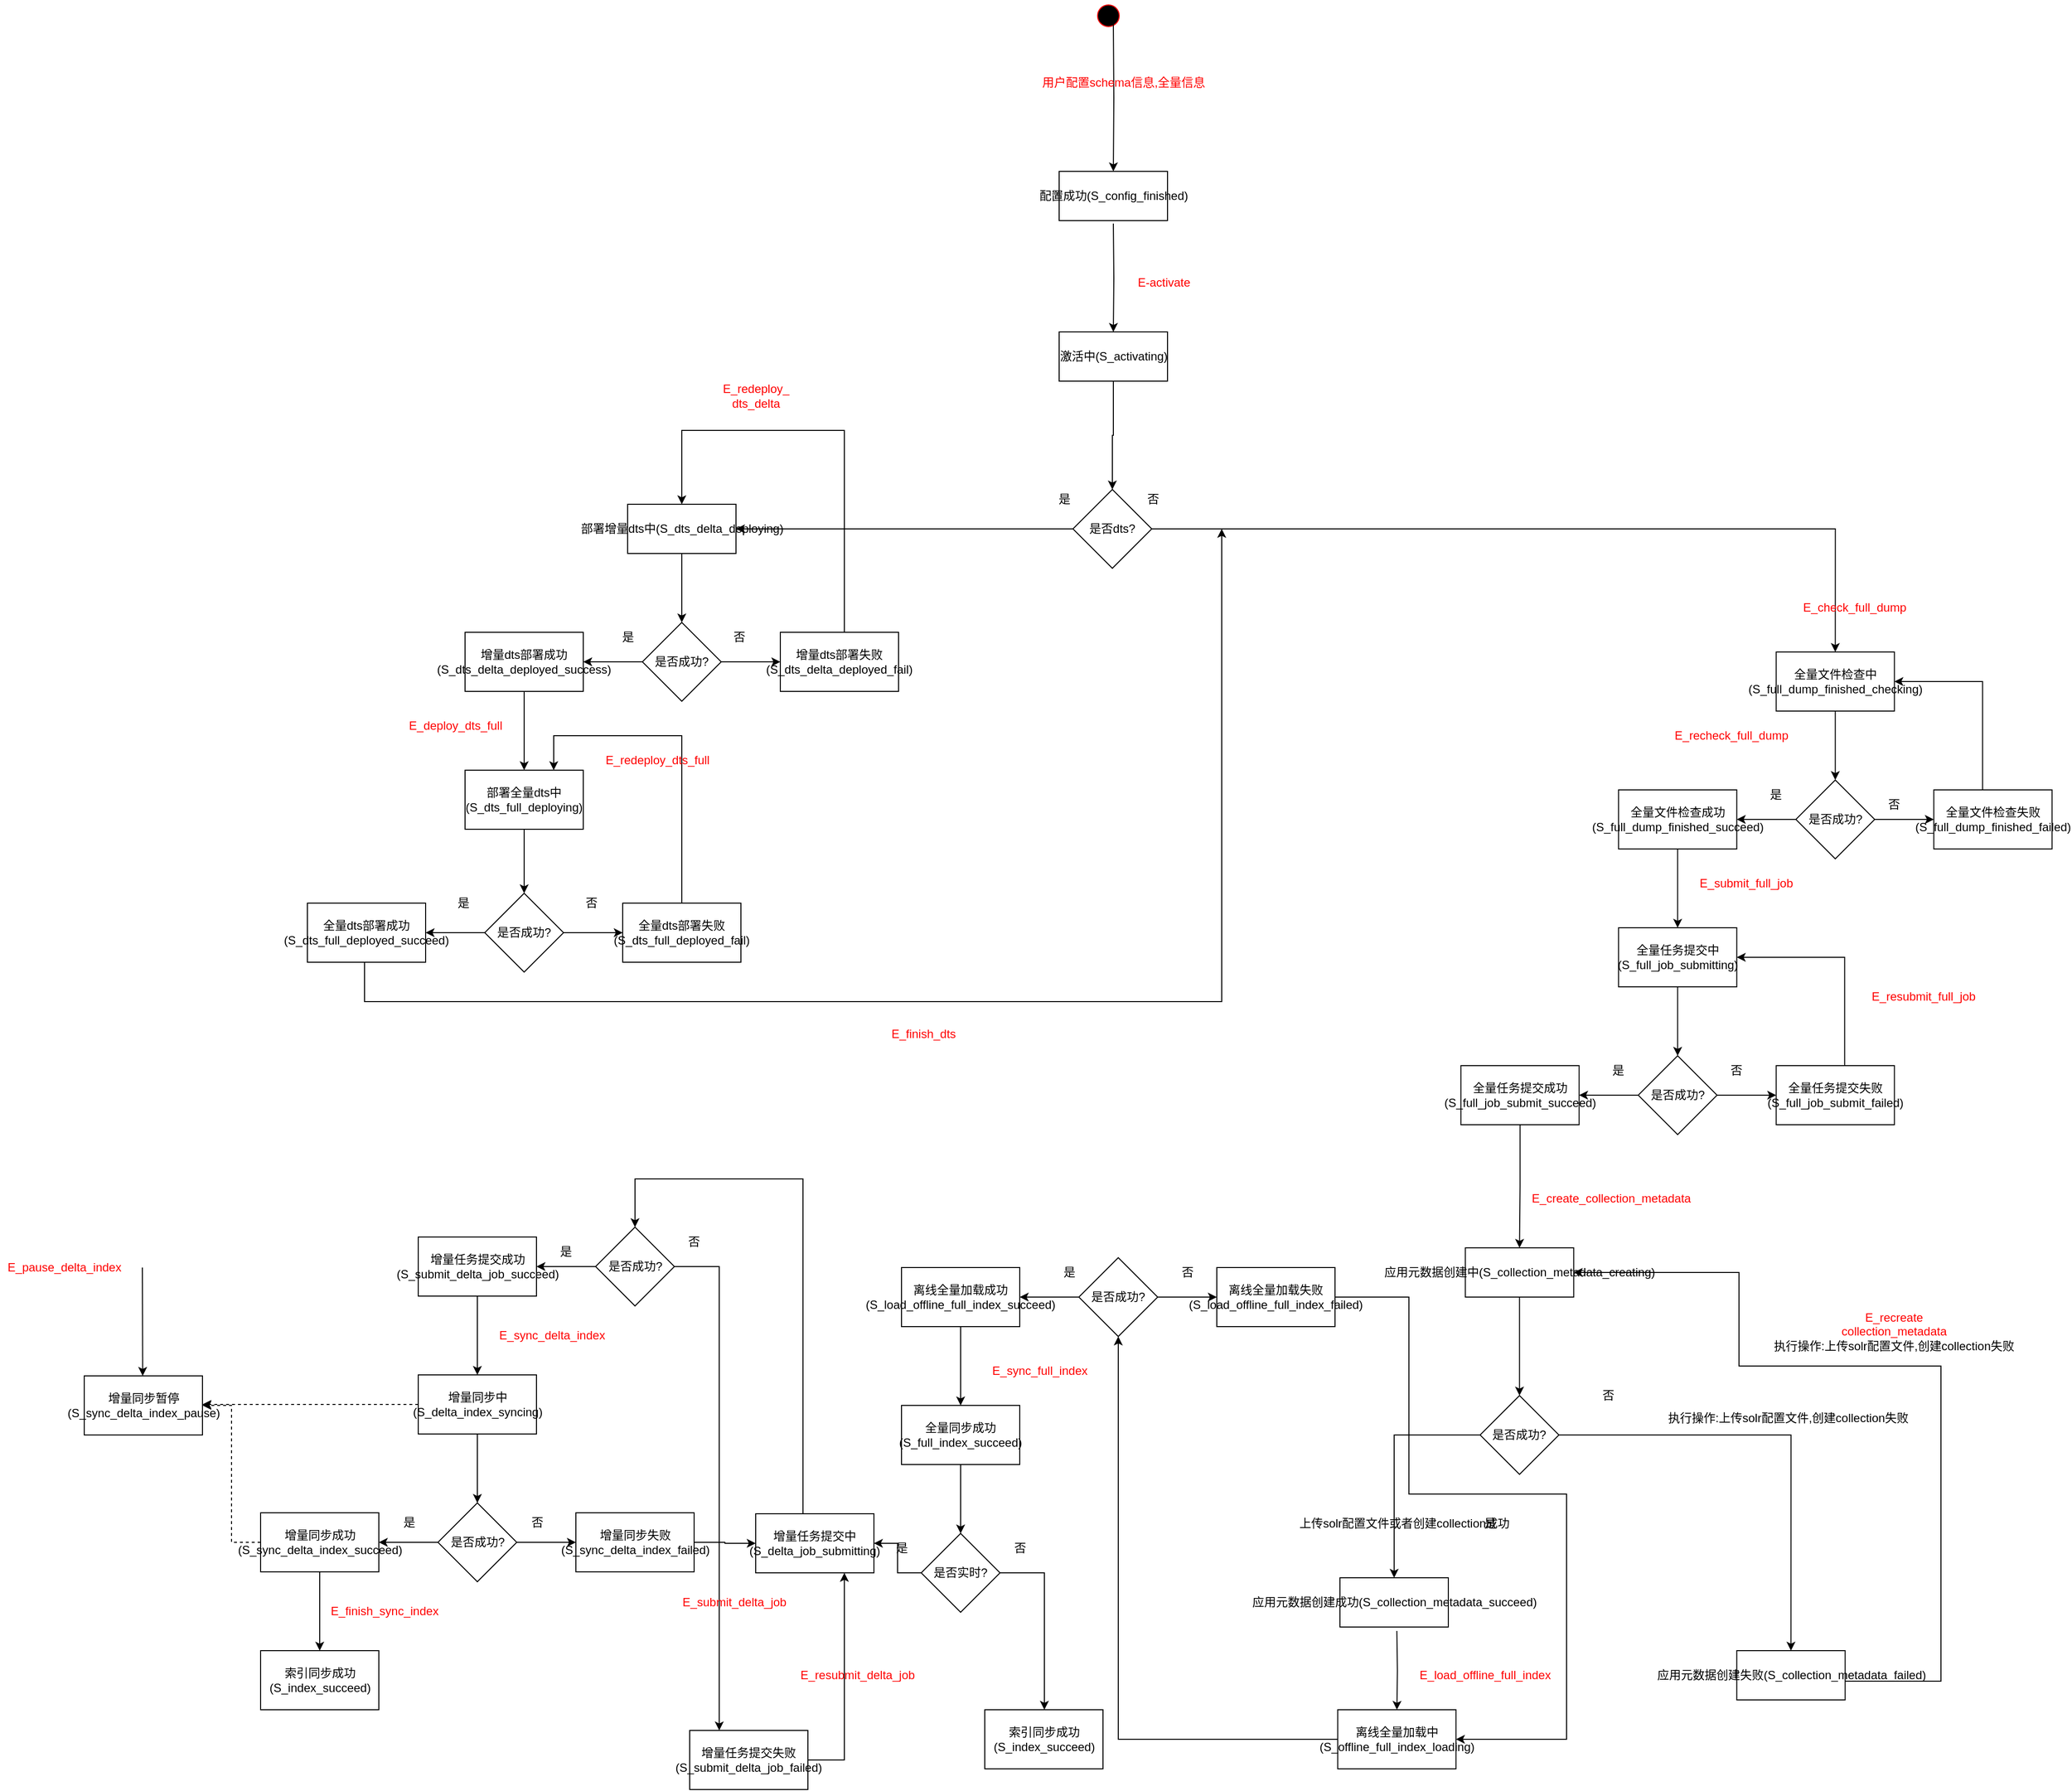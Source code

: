 <mxfile version="17.4.6" type="github">
  <diagram id="E6UDTMIK5SfPo9EAQP29" name="Page-1">
    <mxGraphModel dx="3911" dy="2470" grid="1" gridSize="10" guides="1" tooltips="1" connect="1" arrows="1" fold="1" page="1" pageScale="1" pageWidth="1169" pageHeight="826" math="0" shadow="0">
      <root>
        <mxCell id="0" />
        <mxCell id="1" parent="0" />
        <mxCell id="xRANGXOFlQ8uoqTKwq2T-1" value="" style="ellipse;html=1;shape=startState;fillColor=#000000;strokeColor=#ff0000;" parent="1" vertex="1">
          <mxGeometry x="410" y="-636" width="30" height="30" as="geometry" />
        </mxCell>
        <mxCell id="xRANGXOFlQ8uoqTKwq2T-8" value="" style="edgeStyle=orthogonalEdgeStyle;rounded=0;orthogonalLoop=1;jettySize=auto;html=1;" parent="1" target="xRANGXOFlQ8uoqTKwq2T-7" edge="1">
          <mxGeometry relative="1" as="geometry">
            <mxPoint x="430" y="-613" as="sourcePoint" />
          </mxGeometry>
        </mxCell>
        <mxCell id="ouW_fzpy-MnYri31NkzG-12" style="edgeStyle=orthogonalEdgeStyle;rounded=0;orthogonalLoop=1;jettySize=auto;html=1;entryX=0.5;entryY=0;entryDx=0;entryDy=0;" parent="1" target="ouW_fzpy-MnYri31NkzG-9" edge="1">
          <mxGeometry relative="1" as="geometry">
            <mxPoint x="430" y="-310" as="targetPoint" />
            <mxPoint x="430" y="-410" as="sourcePoint" />
          </mxGeometry>
        </mxCell>
        <mxCell id="xRANGXOFlQ8uoqTKwq2T-7" value="配置成功(S_config_finished)" style="html=1;" parent="1" vertex="1">
          <mxGeometry x="375" y="-463" width="110" height="50" as="geometry" />
        </mxCell>
        <mxCell id="xRANGXOFlQ8uoqTKwq2T-9" value="应用元数据创建成功(S_collection_metadata_succeed)" style="html=1;" parent="1" vertex="1">
          <mxGeometry x="660" y="965" width="110" height="50" as="geometry" />
        </mxCell>
        <mxCell id="ouW_fzpy-MnYri31NkzG-60" style="edgeStyle=orthogonalEdgeStyle;rounded=0;orthogonalLoop=1;jettySize=auto;html=1;entryX=1;entryY=0.5;entryDx=0;entryDy=0;" parent="1" source="xRANGXOFlQ8uoqTKwq2T-11" target="ouW_fzpy-MnYri31NkzG-50" edge="1">
          <mxGeometry relative="1" as="geometry">
            <Array as="points">
              <mxPoint x="1270" y="1070" />
              <mxPoint x="1270" y="750" />
              <mxPoint x="1065" y="750" />
              <mxPoint x="1065" y="655" />
            </Array>
          </mxGeometry>
        </mxCell>
        <mxCell id="xRANGXOFlQ8uoqTKwq2T-11" value="应用元数据创建失败(S_collection_metadata_failed)" style="html=1;" parent="1" vertex="1">
          <mxGeometry x="1062.75" y="1039" width="110" height="50" as="geometry" />
        </mxCell>
        <mxCell id="pfTwy-6_xwasAA1-WFlj-40" value="&lt;font color=&quot;#ff0000&quot;&gt;用户配置schema信息,全量信息&lt;/font&gt;" style="text;html=1;align=center;verticalAlign=middle;resizable=0;points=[];autosize=1;" parent="1" vertex="1">
          <mxGeometry x="350" y="-563" width="180" height="20" as="geometry" />
        </mxCell>
        <mxCell id="pfTwy-6_xwasAA1-WFlj-41" value="&lt;br&gt;&amp;nbsp; &amp;nbsp; &amp;nbsp; &amp;nbsp; &amp;nbsp; &amp;nbsp; &amp;nbsp;执行操作:上传solr配置文件,创建collection失败" style="text;html=1;align=center;verticalAlign=middle;resizable=0;points=[];autosize=1;" parent="1" vertex="1">
          <mxGeometry x="942.75" y="780" width="300" height="30" as="geometry" />
        </mxCell>
        <mxCell id="pfTwy-6_xwasAA1-WFlj-42" value="&lt;br&gt;&lt;span style=&quot;color: rgb(255 , 0 , 0)&quot;&gt;&lt;br&gt;&lt;/span&gt;上传solr配置文件或者创建collection成功" style="text;html=1;align=center;verticalAlign=middle;resizable=0;points=[];autosize=1;" parent="1" vertex="1">
          <mxGeometry x="610" y="870" width="230" height="50" as="geometry" />
        </mxCell>
        <mxCell id="pfTwy-6_xwasAA1-WFlj-80" value="&lt;font color=&quot;#ff0000&quot;&gt;E_&lt;/font&gt;&lt;span style=&quot;color: rgb(255 , 0 , 0)&quot;&gt;recreate&lt;/span&gt;&lt;font color=&quot;#ff0000&quot;&gt;&lt;br&gt;collection_metadata&lt;br&gt;&lt;/font&gt;执行操作:上传solr配置文件,创建collection失败&lt;font color=&quot;#ff0000&quot;&gt;&lt;br&gt;&lt;/font&gt;" style="text;html=1;align=center;verticalAlign=middle;resizable=0;points=[];autosize=1;" parent="1" vertex="1">
          <mxGeometry x="1092.25" y="690" width="260" height="50" as="geometry" />
        </mxCell>
        <mxCell id="ouW_fzpy-MnYri31NkzG-7" style="edgeStyle=orthogonalEdgeStyle;rounded=0;orthogonalLoop=1;jettySize=auto;html=1;entryX=1;entryY=0.5;entryDx=0;entryDy=0;" parent="1" source="ouW_fzpy-MnYri31NkzG-1" target="ouW_fzpy-MnYri31NkzG-8" edge="1">
          <mxGeometry relative="1" as="geometry">
            <mxPoint x="240" y="-20" as="targetPoint" />
          </mxGeometry>
        </mxCell>
        <mxCell id="AyKXmRIpo1uoxJqNCRqN-19" style="edgeStyle=orthogonalEdgeStyle;rounded=0;orthogonalLoop=1;jettySize=auto;html=1;entryX=0.5;entryY=0;entryDx=0;entryDy=0;" parent="1" source="ouW_fzpy-MnYri31NkzG-1" target="ouW_fzpy-MnYri31NkzG-79" edge="1">
          <mxGeometry relative="1" as="geometry" />
        </mxCell>
        <mxCell id="ouW_fzpy-MnYri31NkzG-1" value="是否dts?" style="rhombus;whiteSpace=wrap;html=1;" parent="1" vertex="1">
          <mxGeometry x="389" y="-140" width="80" height="80" as="geometry" />
        </mxCell>
        <mxCell id="ouW_fzpy-MnYri31NkzG-16" style="edgeStyle=orthogonalEdgeStyle;rounded=0;orthogonalLoop=1;jettySize=auto;html=1;entryX=0.5;entryY=0;entryDx=0;entryDy=0;" parent="1" source="ouW_fzpy-MnYri31NkzG-8" edge="1">
          <mxGeometry relative="1" as="geometry">
            <mxPoint x="-8" y="-5" as="targetPoint" />
          </mxGeometry>
        </mxCell>
        <mxCell id="ouW_fzpy-MnYri31NkzG-8" value="部署增量dts中(S_dts_delta_deploying)" style="html=1;" parent="1" vertex="1">
          <mxGeometry x="-63" y="-125" width="110" height="50" as="geometry" />
        </mxCell>
        <mxCell id="AyKXmRIpo1uoxJqNCRqN-18" style="edgeStyle=orthogonalEdgeStyle;rounded=0;orthogonalLoop=1;jettySize=auto;html=1;entryX=0.5;entryY=0;entryDx=0;entryDy=0;" parent="1" source="ouW_fzpy-MnYri31NkzG-9" target="ouW_fzpy-MnYri31NkzG-1" edge="1">
          <mxGeometry relative="1" as="geometry" />
        </mxCell>
        <mxCell id="ouW_fzpy-MnYri31NkzG-9" value="激活中(S_activating)" style="html=1;" parent="1" vertex="1">
          <mxGeometry x="375" y="-300" width="110" height="50" as="geometry" />
        </mxCell>
        <mxCell id="ouW_fzpy-MnYri31NkzG-13" value="&lt;font color=&quot;#ff0000&quot;&gt;E-activate&lt;/font&gt;" style="text;html=1;align=center;verticalAlign=middle;resizable=0;points=[];autosize=1;" parent="1" vertex="1">
          <mxGeometry x="445.5" y="-360" width="70" height="20" as="geometry" />
        </mxCell>
        <mxCell id="ouW_fzpy-MnYri31NkzG-21" value="" style="edgeStyle=orthogonalEdgeStyle;rounded=0;orthogonalLoop=1;jettySize=auto;html=1;" parent="1" source="ouW_fzpy-MnYri31NkzG-19" target="ouW_fzpy-MnYri31NkzG-20" edge="1">
          <mxGeometry relative="1" as="geometry" />
        </mxCell>
        <mxCell id="ouW_fzpy-MnYri31NkzG-24" value="" style="edgeStyle=orthogonalEdgeStyle;rounded=0;orthogonalLoop=1;jettySize=auto;html=1;" parent="1" source="ouW_fzpy-MnYri31NkzG-19" target="ouW_fzpy-MnYri31NkzG-23" edge="1">
          <mxGeometry relative="1" as="geometry" />
        </mxCell>
        <mxCell id="ouW_fzpy-MnYri31NkzG-19" value="是否成功?" style="rhombus;whiteSpace=wrap;html=1;" parent="1" vertex="1">
          <mxGeometry x="-48" y="-5" width="80" height="80" as="geometry" />
        </mxCell>
        <mxCell id="ouW_fzpy-MnYri31NkzG-27" value="" style="edgeStyle=orthogonalEdgeStyle;rounded=0;orthogonalLoop=1;jettySize=auto;html=1;" parent="1" source="ouW_fzpy-MnYri31NkzG-20" target="ouW_fzpy-MnYri31NkzG-26" edge="1">
          <mxGeometry relative="1" as="geometry" />
        </mxCell>
        <mxCell id="ouW_fzpy-MnYri31NkzG-20" value="&lt;span&gt;增量dts部署成功(S_dts_delta_deployed_success)&lt;/span&gt;" style="whiteSpace=wrap;html=1;" parent="1" vertex="1">
          <mxGeometry x="-228" y="5" width="120" height="60" as="geometry" />
        </mxCell>
        <mxCell id="ouW_fzpy-MnYri31NkzG-29" style="edgeStyle=orthogonalEdgeStyle;rounded=0;orthogonalLoop=1;jettySize=auto;html=1;entryX=0.5;entryY=0;entryDx=0;entryDy=0;" parent="1" source="ouW_fzpy-MnYri31NkzG-23" target="ouW_fzpy-MnYri31NkzG-8" edge="1">
          <mxGeometry relative="1" as="geometry">
            <Array as="points">
              <mxPoint x="157" y="-200" />
              <mxPoint x="-8" y="-200" />
            </Array>
          </mxGeometry>
        </mxCell>
        <mxCell id="ouW_fzpy-MnYri31NkzG-23" value="增量dts部署失败(S_dts_delta_deployed_fail)" style="whiteSpace=wrap;html=1;" parent="1" vertex="1">
          <mxGeometry x="92" y="5" width="120" height="60" as="geometry" />
        </mxCell>
        <mxCell id="ouW_fzpy-MnYri31NkzG-32" value="" style="edgeStyle=orthogonalEdgeStyle;rounded=0;orthogonalLoop=1;jettySize=auto;html=1;" parent="1" source="ouW_fzpy-MnYri31NkzG-26" target="ouW_fzpy-MnYri31NkzG-31" edge="1">
          <mxGeometry relative="1" as="geometry">
            <Array as="points">
              <mxPoint x="-168" y="250" />
              <mxPoint x="-168" y="250" />
            </Array>
          </mxGeometry>
        </mxCell>
        <mxCell id="ouW_fzpy-MnYri31NkzG-26" value="部署全量dts中(S_dts_full_deploying)" style="whiteSpace=wrap;html=1;" parent="1" vertex="1">
          <mxGeometry x="-228" y="145" width="120" height="60" as="geometry" />
        </mxCell>
        <mxCell id="ouW_fzpy-MnYri31NkzG-30" value="&lt;font color=&quot;#ff0000&quot;&gt;E_&lt;/font&gt;&lt;span style=&quot;color: rgb(255 , 0 , 0)&quot;&gt;redeploy_&lt;/span&gt;&lt;font color=&quot;#ff0000&quot;&gt;&lt;br&gt;dts_delta&lt;/font&gt;" style="text;html=1;align=center;verticalAlign=middle;resizable=0;points=[];autosize=1;" parent="1" vertex="1">
          <mxGeometry x="27" y="-250" width="80" height="30" as="geometry" />
        </mxCell>
        <mxCell id="ouW_fzpy-MnYri31NkzG-35" value="" style="edgeStyle=orthogonalEdgeStyle;rounded=0;orthogonalLoop=1;jettySize=auto;html=1;" parent="1" source="ouW_fzpy-MnYri31NkzG-31" target="ouW_fzpy-MnYri31NkzG-34" edge="1">
          <mxGeometry relative="1" as="geometry" />
        </mxCell>
        <mxCell id="ouW_fzpy-MnYri31NkzG-42" value="" style="edgeStyle=orthogonalEdgeStyle;rounded=0;orthogonalLoop=1;jettySize=auto;html=1;" parent="1" source="ouW_fzpy-MnYri31NkzG-31" target="ouW_fzpy-MnYri31NkzG-41" edge="1">
          <mxGeometry relative="1" as="geometry" />
        </mxCell>
        <mxCell id="ouW_fzpy-MnYri31NkzG-31" value="是否成功?" style="rhombus;whiteSpace=wrap;html=1;" parent="1" vertex="1">
          <mxGeometry x="-208" y="270" width="80" height="80" as="geometry" />
        </mxCell>
        <mxCell id="ouW_fzpy-MnYri31NkzG-44" style="edgeStyle=orthogonalEdgeStyle;rounded=0;orthogonalLoop=1;jettySize=auto;html=1;entryX=0.75;entryY=0;entryDx=0;entryDy=0;" parent="1" source="ouW_fzpy-MnYri31NkzG-34" target="ouW_fzpy-MnYri31NkzG-26" edge="1">
          <mxGeometry relative="1" as="geometry">
            <Array as="points">
              <mxPoint x="-8" y="110" />
              <mxPoint x="-138" y="110" />
            </Array>
          </mxGeometry>
        </mxCell>
        <mxCell id="ouW_fzpy-MnYri31NkzG-34" value="&lt;span&gt;全量dts部署失败(S_dts_full_deployed_fail)&lt;/span&gt;" style="whiteSpace=wrap;html=1;" parent="1" vertex="1">
          <mxGeometry x="-68" y="280" width="120" height="60" as="geometry" />
        </mxCell>
        <mxCell id="ouW_fzpy-MnYri31NkzG-58" style="edgeStyle=orthogonalEdgeStyle;rounded=0;orthogonalLoop=1;jettySize=auto;html=1;" parent="1" source="ouW_fzpy-MnYri31NkzG-41" edge="1">
          <mxGeometry relative="1" as="geometry">
            <mxPoint x="540" y="-100" as="targetPoint" />
            <Array as="points">
              <mxPoint x="-330" y="380" />
              <mxPoint x="540" y="380" />
            </Array>
          </mxGeometry>
        </mxCell>
        <mxCell id="ouW_fzpy-MnYri31NkzG-41" value="&lt;span&gt;全量dts部署成功(S_dts_full_deployed_succeed)&lt;/span&gt;" style="whiteSpace=wrap;html=1;" parent="1" vertex="1">
          <mxGeometry x="-388" y="280" width="120" height="60" as="geometry" />
        </mxCell>
        <mxCell id="ouW_fzpy-MnYri31NkzG-45" value="&lt;font color=&quot;#ff0000&quot;&gt;E_redeploy_dts_full&lt;/font&gt;" style="text;html=1;align=center;verticalAlign=middle;resizable=0;points=[];autosize=1;" parent="1" vertex="1">
          <mxGeometry x="-93" y="125" width="120" height="20" as="geometry" />
        </mxCell>
        <mxCell id="ouW_fzpy-MnYri31NkzG-53" value="" style="edgeStyle=orthogonalEdgeStyle;rounded=0;orthogonalLoop=1;jettySize=auto;html=1;" parent="1" source="ouW_fzpy-MnYri31NkzG-50" target="ouW_fzpy-MnYri31NkzG-52" edge="1">
          <mxGeometry relative="1" as="geometry" />
        </mxCell>
        <mxCell id="ouW_fzpy-MnYri31NkzG-50" value="应用元数据创建中(S_collection_metadata_creating)" style="html=1;" parent="1" vertex="1">
          <mxGeometry x="787.25" y="630" width="110" height="50" as="geometry" />
        </mxCell>
        <mxCell id="ouW_fzpy-MnYri31NkzG-54" style="edgeStyle=orthogonalEdgeStyle;rounded=0;orthogonalLoop=1;jettySize=auto;html=1;entryX=0.5;entryY=0;entryDx=0;entryDy=0;" parent="1" source="ouW_fzpy-MnYri31NkzG-52" target="xRANGXOFlQ8uoqTKwq2T-11" edge="1">
          <mxGeometry relative="1" as="geometry">
            <mxPoint x="1251.75" y="1040" as="targetPoint" />
          </mxGeometry>
        </mxCell>
        <mxCell id="ouW_fzpy-MnYri31NkzG-55" style="edgeStyle=orthogonalEdgeStyle;rounded=0;orthogonalLoop=1;jettySize=auto;html=1;" parent="1" source="ouW_fzpy-MnYri31NkzG-52" target="xRANGXOFlQ8uoqTKwq2T-9" edge="1">
          <mxGeometry relative="1" as="geometry" />
        </mxCell>
        <mxCell id="ouW_fzpy-MnYri31NkzG-52" value="是否成功?" style="rhombus;whiteSpace=wrap;html=1;" parent="1" vertex="1">
          <mxGeometry x="802.25" y="780" width="80" height="80" as="geometry" />
        </mxCell>
        <mxCell id="ouW_fzpy-MnYri31NkzG-56" value="否" style="text;html=1;align=center;verticalAlign=middle;resizable=0;points=[];autosize=1;" parent="1" vertex="1">
          <mxGeometry x="916.75" y="770" width="30" height="20" as="geometry" />
        </mxCell>
        <mxCell id="ouW_fzpy-MnYri31NkzG-57" value="是" style="text;html=1;align=center;verticalAlign=middle;resizable=0;points=[];autosize=1;" parent="1" vertex="1">
          <mxGeometry x="796.75" y="900" width="30" height="20" as="geometry" />
        </mxCell>
        <mxCell id="ouW_fzpy-MnYri31NkzG-59" value="&lt;font color=&quot;#ff0000&quot;&gt;E_finish_dts&lt;/font&gt;" style="text;html=1;align=center;verticalAlign=middle;resizable=0;points=[];autosize=1;" parent="1" vertex="1">
          <mxGeometry x="197" y="403" width="80" height="20" as="geometry" />
        </mxCell>
        <mxCell id="ouW_fzpy-MnYri31NkzG-87" value="" style="edgeStyle=orthogonalEdgeStyle;rounded=0;orthogonalLoop=1;jettySize=auto;html=1;" parent="1" source="ouW_fzpy-MnYri31NkzG-79" target="ouW_fzpy-MnYri31NkzG-86" edge="1">
          <mxGeometry relative="1" as="geometry" />
        </mxCell>
        <mxCell id="ouW_fzpy-MnYri31NkzG-79" value="全量文件检查中(S_full_dump_finished_checking)" style="whiteSpace=wrap;html=1;" parent="1" vertex="1">
          <mxGeometry x="1102.75" y="25" width="120" height="60" as="geometry" />
        </mxCell>
        <mxCell id="ouW_fzpy-MnYri31NkzG-83" value="&lt;font color=&quot;#ff0000&quot;&gt;E_check_full_dump&lt;/font&gt;" style="text;html=1;align=center;verticalAlign=middle;resizable=0;points=[];autosize=1;" parent="1" vertex="1">
          <mxGeometry x="1122.25" y="-30" width="120" height="20" as="geometry" />
        </mxCell>
        <mxCell id="ouW_fzpy-MnYri31NkzG-89" value="" style="edgeStyle=orthogonalEdgeStyle;rounded=0;orthogonalLoop=1;jettySize=auto;html=1;" parent="1" source="ouW_fzpy-MnYri31NkzG-86" target="ouW_fzpy-MnYri31NkzG-88" edge="1">
          <mxGeometry relative="1" as="geometry" />
        </mxCell>
        <mxCell id="ouW_fzpy-MnYri31NkzG-91" value="" style="edgeStyle=orthogonalEdgeStyle;rounded=0;orthogonalLoop=1;jettySize=auto;html=1;" parent="1" source="ouW_fzpy-MnYri31NkzG-86" target="ouW_fzpy-MnYri31NkzG-90" edge="1">
          <mxGeometry relative="1" as="geometry" />
        </mxCell>
        <mxCell id="ouW_fzpy-MnYri31NkzG-86" value="是否成功?" style="rhombus;whiteSpace=wrap;html=1;" parent="1" vertex="1">
          <mxGeometry x="1122.75" y="155" width="80" height="80" as="geometry" />
        </mxCell>
        <mxCell id="ouW_fzpy-MnYri31NkzG-96" style="edgeStyle=orthogonalEdgeStyle;rounded=0;orthogonalLoop=1;jettySize=auto;html=1;entryX=1;entryY=0.5;entryDx=0;entryDy=0;" parent="1" source="ouW_fzpy-MnYri31NkzG-88" target="ouW_fzpy-MnYri31NkzG-79" edge="1">
          <mxGeometry relative="1" as="geometry">
            <Array as="points">
              <mxPoint x="1312.25" y="55" />
            </Array>
          </mxGeometry>
        </mxCell>
        <mxCell id="ouW_fzpy-MnYri31NkzG-88" value="&lt;span&gt;全量文件检查失败(S_full_dump_finished_failed)&lt;/span&gt;" style="whiteSpace=wrap;html=1;" parent="1" vertex="1">
          <mxGeometry x="1262.75" y="165" width="120" height="60" as="geometry" />
        </mxCell>
        <mxCell id="ouW_fzpy-MnYri31NkzG-93" value="" style="edgeStyle=orthogonalEdgeStyle;rounded=0;orthogonalLoop=1;jettySize=auto;html=1;" parent="1" source="ouW_fzpy-MnYri31NkzG-90" target="ouW_fzpy-MnYri31NkzG-92" edge="1">
          <mxGeometry relative="1" as="geometry" />
        </mxCell>
        <mxCell id="ouW_fzpy-MnYri31NkzG-90" value="&lt;span&gt;全量文件检查成功(S_full_dump_finished_succeed)&lt;/span&gt;" style="whiteSpace=wrap;html=1;" parent="1" vertex="1">
          <mxGeometry x="942.75" y="165" width="120" height="60" as="geometry" />
        </mxCell>
        <mxCell id="ouW_fzpy-MnYri31NkzG-99" value="" style="edgeStyle=orthogonalEdgeStyle;rounded=0;orthogonalLoop=1;jettySize=auto;html=1;" parent="1" source="ouW_fzpy-MnYri31NkzG-92" target="ouW_fzpy-MnYri31NkzG-98" edge="1">
          <mxGeometry relative="1" as="geometry" />
        </mxCell>
        <mxCell id="ouW_fzpy-MnYri31NkzG-92" value="&lt;span&gt;全量任务提交中(S_full_job_submitting)&lt;/span&gt;" style="whiteSpace=wrap;html=1;" parent="1" vertex="1">
          <mxGeometry x="942.75" y="305" width="120" height="60" as="geometry" />
        </mxCell>
        <mxCell id="ouW_fzpy-MnYri31NkzG-94" value="&lt;font color=&quot;#ff0000&quot;&gt;E_submit_full_job&lt;/font&gt;" style="text;html=1;align=center;verticalAlign=middle;resizable=0;points=[];autosize=1;" parent="1" vertex="1">
          <mxGeometry x="1017.25" y="250" width="110" height="20" as="geometry" />
        </mxCell>
        <mxCell id="ouW_fzpy-MnYri31NkzG-97" value="&lt;font color=&quot;#ff0000&quot;&gt;E_recheck_full_dump&lt;/font&gt;" style="text;html=1;align=center;verticalAlign=middle;resizable=0;points=[];autosize=1;" parent="1" vertex="1">
          <mxGeometry x="991.75" y="100" width="130" height="20" as="geometry" />
        </mxCell>
        <mxCell id="ouW_fzpy-MnYri31NkzG-101" value="" style="edgeStyle=orthogonalEdgeStyle;rounded=0;orthogonalLoop=1;jettySize=auto;html=1;" parent="1" source="ouW_fzpy-MnYri31NkzG-98" target="ouW_fzpy-MnYri31NkzG-100" edge="1">
          <mxGeometry relative="1" as="geometry" />
        </mxCell>
        <mxCell id="ouW_fzpy-MnYri31NkzG-103" value="" style="edgeStyle=orthogonalEdgeStyle;rounded=0;orthogonalLoop=1;jettySize=auto;html=1;" parent="1" source="ouW_fzpy-MnYri31NkzG-98" target="ouW_fzpy-MnYri31NkzG-102" edge="1">
          <mxGeometry relative="1" as="geometry" />
        </mxCell>
        <mxCell id="ouW_fzpy-MnYri31NkzG-98" value="是否成功?" style="rhombus;whiteSpace=wrap;html=1;" parent="1" vertex="1">
          <mxGeometry x="962.75" y="435" width="80" height="80" as="geometry" />
        </mxCell>
        <mxCell id="ouW_fzpy-MnYri31NkzG-108" style="edgeStyle=orthogonalEdgeStyle;rounded=0;orthogonalLoop=1;jettySize=auto;html=1;entryX=1;entryY=0.5;entryDx=0;entryDy=0;" parent="1" source="ouW_fzpy-MnYri31NkzG-100" target="ouW_fzpy-MnYri31NkzG-92" edge="1">
          <mxGeometry relative="1" as="geometry">
            <Array as="points">
              <mxPoint x="1172.25" y="335" />
            </Array>
          </mxGeometry>
        </mxCell>
        <mxCell id="ouW_fzpy-MnYri31NkzG-100" value="&lt;span&gt;全量任务提交失败(S_full_job_submit_failed)&lt;/span&gt;" style="whiteSpace=wrap;html=1;" parent="1" vertex="1">
          <mxGeometry x="1102.75" y="445" width="120" height="60" as="geometry" />
        </mxCell>
        <mxCell id="AyKXmRIpo1uoxJqNCRqN-23" style="edgeStyle=orthogonalEdgeStyle;rounded=0;orthogonalLoop=1;jettySize=auto;html=1;entryX=0.5;entryY=0;entryDx=0;entryDy=0;" parent="1" source="ouW_fzpy-MnYri31NkzG-102" target="ouW_fzpy-MnYri31NkzG-50" edge="1">
          <mxGeometry relative="1" as="geometry" />
        </mxCell>
        <mxCell id="ouW_fzpy-MnYri31NkzG-102" value="&lt;span&gt;全量任务提交成功(S_full_job_submit_succeed)&lt;/span&gt;" style="whiteSpace=wrap;html=1;" parent="1" vertex="1">
          <mxGeometry x="782.75" y="445" width="120" height="60" as="geometry" />
        </mxCell>
        <mxCell id="ouW_fzpy-MnYri31NkzG-104" value="否" style="text;html=1;align=center;verticalAlign=middle;resizable=0;points=[];autosize=1;" parent="1" vertex="1">
          <mxGeometry x="1047.25" y="440" width="30" height="20" as="geometry" />
        </mxCell>
        <mxCell id="ouW_fzpy-MnYri31NkzG-105" value="是" style="text;html=1;align=center;verticalAlign=middle;resizable=0;points=[];autosize=1;" parent="1" vertex="1">
          <mxGeometry x="927.25" y="440" width="30" height="20" as="geometry" />
        </mxCell>
        <mxCell id="ouW_fzpy-MnYri31NkzG-106" value="否" style="text;html=1;align=center;verticalAlign=middle;resizable=0;points=[];autosize=1;" parent="1" vertex="1">
          <mxGeometry x="1207.25" y="170" width="30" height="20" as="geometry" />
        </mxCell>
        <mxCell id="ouW_fzpy-MnYri31NkzG-107" value="是" style="text;html=1;align=center;verticalAlign=middle;resizable=0;points=[];autosize=1;" parent="1" vertex="1">
          <mxGeometry x="1087.25" y="160" width="30" height="20" as="geometry" />
        </mxCell>
        <mxCell id="ouW_fzpy-MnYri31NkzG-109" value="&lt;span style=&quot;color: rgb(255 , 0 , 0)&quot;&gt;E_resubmit_full_job&lt;/span&gt;" style="text;html=1;align=center;verticalAlign=middle;resizable=0;points=[];autosize=1;" parent="1" vertex="1">
          <mxGeometry x="1192.25" y="365" width="120" height="20" as="geometry" />
        </mxCell>
        <mxCell id="ouW_fzpy-MnYri31NkzG-122" value="" style="edgeStyle=orthogonalEdgeStyle;rounded=0;orthogonalLoop=1;jettySize=auto;html=1;" parent="1" target="ouW_fzpy-MnYri31NkzG-121" edge="1">
          <mxGeometry relative="1" as="geometry">
            <mxPoint x="717.75" y="1019" as="sourcePoint" />
          </mxGeometry>
        </mxCell>
        <mxCell id="ouW_fzpy-MnYri31NkzG-127" value="" style="edgeStyle=orthogonalEdgeStyle;rounded=0;orthogonalLoop=1;jettySize=auto;html=1;" parent="1" source="ouW_fzpy-MnYri31NkzG-121" target="ouW_fzpy-MnYri31NkzG-126" edge="1">
          <mxGeometry relative="1" as="geometry" />
        </mxCell>
        <mxCell id="ouW_fzpy-MnYri31NkzG-121" value="离线全量加载中(S_offline_full_index_loading)" style="whiteSpace=wrap;html=1;" parent="1" vertex="1">
          <mxGeometry x="657.75" y="1099" width="120" height="60" as="geometry" />
        </mxCell>
        <mxCell id="ouW_fzpy-MnYri31NkzG-125" value="&lt;span style=&quot;color: rgb(255 , 0 , 0)&quot;&gt;E_load_offline_full_index&lt;/span&gt;" style="text;html=1;align=center;verticalAlign=middle;resizable=0;points=[];autosize=1;" parent="1" vertex="1">
          <mxGeometry x="732.25" y="1054" width="150" height="20" as="geometry" />
        </mxCell>
        <mxCell id="ouW_fzpy-MnYri31NkzG-129" value="" style="edgeStyle=orthogonalEdgeStyle;rounded=0;orthogonalLoop=1;jettySize=auto;html=1;" parent="1" source="ouW_fzpy-MnYri31NkzG-126" target="ouW_fzpy-MnYri31NkzG-128" edge="1">
          <mxGeometry relative="1" as="geometry" />
        </mxCell>
        <mxCell id="ouW_fzpy-MnYri31NkzG-131" value="" style="edgeStyle=orthogonalEdgeStyle;rounded=0;orthogonalLoop=1;jettySize=auto;html=1;" parent="1" source="ouW_fzpy-MnYri31NkzG-126" target="ouW_fzpy-MnYri31NkzG-130" edge="1">
          <mxGeometry relative="1" as="geometry" />
        </mxCell>
        <mxCell id="ouW_fzpy-MnYri31NkzG-126" value="&lt;span&gt;是否成功?&lt;/span&gt;" style="rhombus;whiteSpace=wrap;html=1;" parent="1" vertex="1">
          <mxGeometry x="395" y="640" width="80" height="80" as="geometry" />
        </mxCell>
        <mxCell id="ouW_fzpy-MnYri31NkzG-137" style="edgeStyle=orthogonalEdgeStyle;rounded=0;orthogonalLoop=1;jettySize=auto;html=1;entryX=1;entryY=0.5;entryDx=0;entryDy=0;" parent="1" source="ouW_fzpy-MnYri31NkzG-128" target="ouW_fzpy-MnYri31NkzG-121" edge="1">
          <mxGeometry relative="1" as="geometry">
            <Array as="points">
              <mxPoint x="730" y="680" />
              <mxPoint x="730" y="880" />
              <mxPoint x="890" y="880" />
              <mxPoint x="890" y="1129" />
            </Array>
          </mxGeometry>
        </mxCell>
        <mxCell id="ouW_fzpy-MnYri31NkzG-128" value="&lt;span&gt;离线全量加载失败(S_load_offline_full_index_failed)&lt;/span&gt;" style="whiteSpace=wrap;html=1;" parent="1" vertex="1">
          <mxGeometry x="535" y="650" width="120" height="60" as="geometry" />
        </mxCell>
        <mxCell id="ouW_fzpy-MnYri31NkzG-136" value="" style="edgeStyle=orthogonalEdgeStyle;rounded=0;orthogonalLoop=1;jettySize=auto;html=1;" parent="1" source="ouW_fzpy-MnYri31NkzG-130" target="ouW_fzpy-MnYri31NkzG-135" edge="1">
          <mxGeometry relative="1" as="geometry" />
        </mxCell>
        <mxCell id="ouW_fzpy-MnYri31NkzG-130" value="离线全量加载成功(S_load_offline_full_index_succeed)" style="whiteSpace=wrap;html=1;" parent="1" vertex="1">
          <mxGeometry x="215" y="650" width="120" height="60" as="geometry" />
        </mxCell>
        <mxCell id="ouW_fzpy-MnYri31NkzG-132" value="否" style="text;html=1;align=center;verticalAlign=middle;resizable=0;points=[];autosize=1;" parent="1" vertex="1">
          <mxGeometry x="489.5" y="645" width="30" height="20" as="geometry" />
        </mxCell>
        <mxCell id="ouW_fzpy-MnYri31NkzG-134" value="是" style="text;html=1;align=center;verticalAlign=middle;resizable=0;points=[];autosize=1;" parent="1" vertex="1">
          <mxGeometry x="369.5" y="645" width="30" height="20" as="geometry" />
        </mxCell>
        <mxCell id="ouW_fzpy-MnYri31NkzG-141" value="" style="edgeStyle=orthogonalEdgeStyle;rounded=0;orthogonalLoop=1;jettySize=auto;html=1;" parent="1" source="ouW_fzpy-MnYri31NkzG-135" target="ouW_fzpy-MnYri31NkzG-140" edge="1">
          <mxGeometry relative="1" as="geometry" />
        </mxCell>
        <mxCell id="ouW_fzpy-MnYri31NkzG-135" value="全量同步成功(S_full_index_succeed)" style="whiteSpace=wrap;html=1;" parent="1" vertex="1">
          <mxGeometry x="215" y="790" width="120" height="60" as="geometry" />
        </mxCell>
        <mxCell id="ouW_fzpy-MnYri31NkzG-139" value="&lt;span style=&quot;color: rgb(255 , 0 , 0)&quot;&gt;E_sync_full_index&lt;/span&gt;" style="text;html=1;align=center;verticalAlign=middle;resizable=0;points=[];autosize=1;" parent="1" vertex="1">
          <mxGeometry x="299.5" y="745" width="110" height="20" as="geometry" />
        </mxCell>
        <mxCell id="ouW_fzpy-MnYri31NkzG-143" value="" style="edgeStyle=orthogonalEdgeStyle;rounded=0;orthogonalLoop=1;jettySize=auto;html=1;" parent="1" source="ouW_fzpy-MnYri31NkzG-140" target="ouW_fzpy-MnYri31NkzG-142" edge="1">
          <mxGeometry relative="1" as="geometry">
            <Array as="points">
              <mxPoint x="360" y="960" />
            </Array>
          </mxGeometry>
        </mxCell>
        <mxCell id="ouW_fzpy-MnYri31NkzG-145" value="" style="edgeStyle=orthogonalEdgeStyle;rounded=0;orthogonalLoop=1;jettySize=auto;html=1;" parent="1" source="ouW_fzpy-MnYri31NkzG-140" target="ouW_fzpy-MnYri31NkzG-144" edge="1">
          <mxGeometry relative="1" as="geometry" />
        </mxCell>
        <mxCell id="ouW_fzpy-MnYri31NkzG-140" value="&lt;span&gt;是否实时?&lt;/span&gt;" style="rhombus;whiteSpace=wrap;html=1;" parent="1" vertex="1">
          <mxGeometry x="235" y="920" width="80" height="80" as="geometry" />
        </mxCell>
        <mxCell id="ouW_fzpy-MnYri31NkzG-142" value="&lt;span&gt;索引同步成功(S_index_succeed)&lt;/span&gt;" style="whiteSpace=wrap;html=1;" parent="1" vertex="1">
          <mxGeometry x="299.5" y="1099" width="120" height="60" as="geometry" />
        </mxCell>
        <mxCell id="hm9SwE2YdJC81VSYCX4C-3" style="edgeStyle=orthogonalEdgeStyle;rounded=0;orthogonalLoop=1;jettySize=auto;html=1;entryX=0.5;entryY=0;entryDx=0;entryDy=0;" parent="1" source="ouW_fzpy-MnYri31NkzG-144" target="ouW_fzpy-MnYri31NkzG-148" edge="1">
          <mxGeometry relative="1" as="geometry">
            <mxPoint x="-10" y="650" as="targetPoint" />
            <Array as="points">
              <mxPoint x="115" y="560" />
              <mxPoint x="-55" y="560" />
            </Array>
          </mxGeometry>
        </mxCell>
        <mxCell id="ouW_fzpy-MnYri31NkzG-144" value="增量任务提交中(S_delta_job_submitting)" style="whiteSpace=wrap;html=1;" parent="1" vertex="1">
          <mxGeometry x="67" y="900" width="120" height="60" as="geometry" />
        </mxCell>
        <mxCell id="ouW_fzpy-MnYri31NkzG-146" value="否" style="text;html=1;align=center;verticalAlign=middle;resizable=0;points=[];autosize=1;" parent="1" vertex="1">
          <mxGeometry x="319.5" y="925" width="30" height="20" as="geometry" />
        </mxCell>
        <mxCell id="ouW_fzpy-MnYri31NkzG-147" value="是" style="text;html=1;align=center;verticalAlign=middle;resizable=0;points=[];autosize=1;" parent="1" vertex="1">
          <mxGeometry x="199.5" y="925" width="30" height="20" as="geometry" />
        </mxCell>
        <mxCell id="ouW_fzpy-MnYri31NkzG-153" value="" style="edgeStyle=orthogonalEdgeStyle;rounded=0;orthogonalLoop=1;jettySize=auto;html=1;" parent="1" source="ouW_fzpy-MnYri31NkzG-148" target="ouW_fzpy-MnYri31NkzG-152" edge="1">
          <mxGeometry relative="1" as="geometry" />
        </mxCell>
        <mxCell id="6RzqKl87mNj6lMHZYjic-2" style="edgeStyle=orthogonalEdgeStyle;rounded=0;orthogonalLoop=1;jettySize=auto;html=1;entryX=0.25;entryY=0;entryDx=0;entryDy=0;" edge="1" parent="1" source="ouW_fzpy-MnYri31NkzG-148" target="ouW_fzpy-MnYri31NkzG-150">
          <mxGeometry relative="1" as="geometry" />
        </mxCell>
        <mxCell id="ouW_fzpy-MnYri31NkzG-148" value="&lt;span&gt;是否成功?&lt;/span&gt;" style="rhombus;whiteSpace=wrap;html=1;" parent="1" vertex="1">
          <mxGeometry x="-95.5" y="609" width="80" height="80" as="geometry" />
        </mxCell>
        <mxCell id="6RzqKl87mNj6lMHZYjic-5" style="edgeStyle=orthogonalEdgeStyle;rounded=0;orthogonalLoop=1;jettySize=auto;html=1;entryX=0.75;entryY=1;entryDx=0;entryDy=0;" edge="1" parent="1" source="ouW_fzpy-MnYri31NkzG-150" target="ouW_fzpy-MnYri31NkzG-144">
          <mxGeometry relative="1" as="geometry">
            <Array as="points">
              <mxPoint x="157" y="1150" />
            </Array>
          </mxGeometry>
        </mxCell>
        <mxCell id="ouW_fzpy-MnYri31NkzG-150" value="&lt;span&gt;增量任务提交失败(S_submit_delta_job_failed)&lt;/span&gt;" style="whiteSpace=wrap;html=1;" parent="1" vertex="1">
          <mxGeometry y="1120" width="120" height="60" as="geometry" />
        </mxCell>
        <mxCell id="ouW_fzpy-MnYri31NkzG-163" value="" style="edgeStyle=orthogonalEdgeStyle;rounded=0;orthogonalLoop=1;jettySize=auto;html=1;" parent="1" source="ouW_fzpy-MnYri31NkzG-152" target="ouW_fzpy-MnYri31NkzG-162" edge="1">
          <mxGeometry relative="1" as="geometry" />
        </mxCell>
        <mxCell id="ouW_fzpy-MnYri31NkzG-152" value="&lt;span&gt;增量任务提交成功(S_submit_delta_job_succeed)&lt;/span&gt;" style="whiteSpace=wrap;html=1;" parent="1" vertex="1">
          <mxGeometry x="-275.5" y="619" width="120" height="60" as="geometry" />
        </mxCell>
        <mxCell id="ouW_fzpy-MnYri31NkzG-154" value="否" style="text;html=1;align=center;verticalAlign=middle;resizable=0;points=[];autosize=1;" parent="1" vertex="1">
          <mxGeometry x="-11" y="614" width="30" height="20" as="geometry" />
        </mxCell>
        <mxCell id="ouW_fzpy-MnYri31NkzG-155" value="是" style="text;html=1;align=center;verticalAlign=middle;resizable=0;points=[];autosize=1;" parent="1" vertex="1">
          <mxGeometry x="-141" y="624" width="30" height="20" as="geometry" />
        </mxCell>
        <mxCell id="ouW_fzpy-MnYri31NkzG-160" value="&lt;span style=&quot;color: rgb(255 , 0 , 0)&quot;&gt;E_resubmit_delta_job&lt;/span&gt;" style="text;html=1;align=center;verticalAlign=middle;resizable=0;points=[];autosize=1;" parent="1" vertex="1">
          <mxGeometry x="104.5" y="1054" width="130" height="20" as="geometry" />
        </mxCell>
        <mxCell id="ouW_fzpy-MnYri31NkzG-161" value="&lt;span style=&quot;color: rgb(255 , 0 , 0)&quot;&gt;E_submit_delta_job&lt;/span&gt;" style="text;html=1;align=center;verticalAlign=middle;resizable=0;points=[];autosize=1;" parent="1" vertex="1">
          <mxGeometry x="-15.5" y="980" width="120" height="20" as="geometry" />
        </mxCell>
        <mxCell id="ouW_fzpy-MnYri31NkzG-166" value="" style="edgeStyle=orthogonalEdgeStyle;rounded=0;orthogonalLoop=1;jettySize=auto;html=1;" parent="1" source="ouW_fzpy-MnYri31NkzG-162" target="ouW_fzpy-MnYri31NkzG-165" edge="1">
          <mxGeometry relative="1" as="geometry" />
        </mxCell>
        <mxCell id="ouW_fzpy-MnYri31NkzG-179" value="" style="edgeStyle=orthogonalEdgeStyle;orthogonalLoop=1;jettySize=auto;html=1;rounded=0;dashed=1;" parent="1" source="ouW_fzpy-MnYri31NkzG-162" target="ouW_fzpy-MnYri31NkzG-178" edge="1">
          <mxGeometry relative="1" as="geometry">
            <Array as="points">
              <mxPoint x="-350" y="789" />
              <mxPoint x="-350" y="789" />
            </Array>
          </mxGeometry>
        </mxCell>
        <mxCell id="ouW_fzpy-MnYri31NkzG-162" value="&lt;span&gt;增量同步中(S_delta_index_syncing)&lt;/span&gt;" style="whiteSpace=wrap;html=1;" parent="1" vertex="1">
          <mxGeometry x="-275.5" y="759" width="120" height="60" as="geometry" />
        </mxCell>
        <mxCell id="ouW_fzpy-MnYri31NkzG-164" value="&lt;span style=&quot;color: rgb(255 , 0 , 0)&quot;&gt;E_sync_delta_index&lt;/span&gt;" style="text;html=1;align=center;verticalAlign=middle;resizable=0;points=[];autosize=1;" parent="1" vertex="1">
          <mxGeometry x="-200.5" y="709" width="120" height="20" as="geometry" />
        </mxCell>
        <mxCell id="ouW_fzpy-MnYri31NkzG-168" value="" style="edgeStyle=orthogonalEdgeStyle;rounded=0;orthogonalLoop=1;jettySize=auto;html=1;" parent="1" source="ouW_fzpy-MnYri31NkzG-165" target="ouW_fzpy-MnYri31NkzG-167" edge="1">
          <mxGeometry relative="1" as="geometry" />
        </mxCell>
        <mxCell id="ouW_fzpy-MnYri31NkzG-170" value="" style="edgeStyle=orthogonalEdgeStyle;rounded=0;orthogonalLoop=1;jettySize=auto;html=1;" parent="1" source="ouW_fzpy-MnYri31NkzG-165" target="ouW_fzpy-MnYri31NkzG-169" edge="1">
          <mxGeometry relative="1" as="geometry" />
        </mxCell>
        <mxCell id="ouW_fzpy-MnYri31NkzG-165" value="&lt;span&gt;是否成功?&lt;/span&gt;" style="rhombus;whiteSpace=wrap;html=1;" parent="1" vertex="1">
          <mxGeometry x="-255.5" y="889" width="80" height="80" as="geometry" />
        </mxCell>
        <mxCell id="hm9SwE2YdJC81VSYCX4C-7" style="edgeStyle=orthogonalEdgeStyle;rounded=0;orthogonalLoop=1;jettySize=auto;html=1;entryX=0;entryY=0.5;entryDx=0;entryDy=0;" parent="1" source="ouW_fzpy-MnYri31NkzG-167" target="ouW_fzpy-MnYri31NkzG-144" edge="1">
          <mxGeometry relative="1" as="geometry" />
        </mxCell>
        <mxCell id="ouW_fzpy-MnYri31NkzG-167" value="&lt;span&gt;增量同步失败(S_sync_delta_index_failed)&lt;/span&gt;" style="whiteSpace=wrap;html=1;" parent="1" vertex="1">
          <mxGeometry x="-115.5" y="899" width="120" height="60" as="geometry" />
        </mxCell>
        <mxCell id="ouW_fzpy-MnYri31NkzG-176" value="" style="edgeStyle=orthogonalEdgeStyle;rounded=0;orthogonalLoop=1;jettySize=auto;html=1;" parent="1" source="ouW_fzpy-MnYri31NkzG-169" target="ouW_fzpy-MnYri31NkzG-175" edge="1">
          <mxGeometry relative="1" as="geometry" />
        </mxCell>
        <mxCell id="ouW_fzpy-MnYri31NkzG-180" style="edgeStyle=orthogonalEdgeStyle;rounded=0;orthogonalLoop=1;jettySize=auto;html=1;entryX=1;entryY=0.5;entryDx=0;entryDy=0;dashed=1;" parent="1" source="ouW_fzpy-MnYri31NkzG-169" target="ouW_fzpy-MnYri31NkzG-178" edge="1">
          <mxGeometry relative="1" as="geometry" />
        </mxCell>
        <mxCell id="ouW_fzpy-MnYri31NkzG-169" value="&lt;span&gt;增量同步成功(S_sync_delta_index_succeed)&lt;/span&gt;" style="whiteSpace=wrap;html=1;" parent="1" vertex="1">
          <mxGeometry x="-435.5" y="899" width="120" height="60" as="geometry" />
        </mxCell>
        <mxCell id="ouW_fzpy-MnYri31NkzG-171" value="否" style="text;html=1;align=center;verticalAlign=middle;resizable=0;points=[];autosize=1;" parent="1" vertex="1">
          <mxGeometry x="-170.5" y="899" width="30" height="20" as="geometry" />
        </mxCell>
        <mxCell id="ouW_fzpy-MnYri31NkzG-172" value="是" style="text;html=1;align=center;verticalAlign=middle;resizable=0;points=[];autosize=1;" parent="1" vertex="1">
          <mxGeometry x="-300.5" y="899" width="30" height="20" as="geometry" />
        </mxCell>
        <mxCell id="ouW_fzpy-MnYri31NkzG-175" value="&lt;span&gt;索引同步成功(S_index_succeed)&lt;/span&gt;" style="whiteSpace=wrap;html=1;" parent="1" vertex="1">
          <mxGeometry x="-435.5" y="1039" width="120" height="60" as="geometry" />
        </mxCell>
        <mxCell id="ouW_fzpy-MnYri31NkzG-177" value="&lt;span style=&quot;color: rgb(255 , 0 , 0)&quot;&gt;E_finish_sync_index&lt;/span&gt;" style="text;html=1;align=center;verticalAlign=middle;resizable=0;points=[];autosize=1;" parent="1" vertex="1">
          <mxGeometry x="-370.5" y="989" width="120" height="20" as="geometry" />
        </mxCell>
        <mxCell id="ouW_fzpy-MnYri31NkzG-178" value="&lt;span&gt;增量同步暂停(S_sync_delta_index_pause)&lt;/span&gt;" style="whiteSpace=wrap;html=1;" parent="1" vertex="1">
          <mxGeometry x="-614.5" y="760" width="120" height="60" as="geometry" />
        </mxCell>
        <mxCell id="ouW_fzpy-MnYri31NkzG-184" value="" style="endArrow=classic;html=1;" parent="1" edge="1">
          <mxGeometry width="50" height="50" relative="1" as="geometry">
            <mxPoint x="-555.5" y="650" as="sourcePoint" />
            <mxPoint x="-555.17" y="760" as="targetPoint" />
          </mxGeometry>
        </mxCell>
        <mxCell id="ouW_fzpy-MnYri31NkzG-185" value="&lt;span style=&quot;color: rgb(255 , 0 , 0)&quot;&gt;E_pause_delta_index&lt;/span&gt;" style="text;html=1;align=center;verticalAlign=middle;resizable=0;points=[];autosize=1;" parent="1" vertex="1">
          <mxGeometry x="-700" y="640" width="130" height="20" as="geometry" />
        </mxCell>
        <mxCell id="ouW_fzpy-MnYri31NkzG-189" value="&lt;font color=&quot;#ff0000&quot;&gt;E_deploy_dts_full&lt;/font&gt;" style="text;html=1;align=center;verticalAlign=middle;resizable=0;points=[];autosize=1;" parent="1" vertex="1">
          <mxGeometry x="-293" y="90" width="110" height="20" as="geometry" />
        </mxCell>
        <mxCell id="AyKXmRIpo1uoxJqNCRqN-22" value="&lt;span style=&quot;color: rgb(255 , 0 , 0)&quot;&gt;E_create_collection_metadata&lt;/span&gt;" style="text;html=1;align=center;verticalAlign=middle;resizable=0;points=[];autosize=1;" parent="1" vertex="1">
          <mxGeometry x="844.5" y="570" width="180" height="20" as="geometry" />
        </mxCell>
        <mxCell id="hm9SwE2YdJC81VSYCX4C-8" value="是" style="text;html=1;align=center;verticalAlign=middle;resizable=0;points=[];autosize=1;strokeColor=none;fillColor=none;" parent="1" vertex="1">
          <mxGeometry x="365" y="-140" width="30" height="20" as="geometry" />
        </mxCell>
        <mxCell id="hm9SwE2YdJC81VSYCX4C-9" value="否" style="text;html=1;align=center;verticalAlign=middle;resizable=0;points=[];autosize=1;strokeColor=none;fillColor=none;" parent="1" vertex="1">
          <mxGeometry x="455" y="-140" width="30" height="20" as="geometry" />
        </mxCell>
        <mxCell id="hm9SwE2YdJC81VSYCX4C-10" value="是" style="text;html=1;align=center;verticalAlign=middle;resizable=0;points=[];autosize=1;strokeColor=none;fillColor=none;" parent="1" vertex="1">
          <mxGeometry x="-78" width="30" height="20" as="geometry" />
        </mxCell>
        <mxCell id="hm9SwE2YdJC81VSYCX4C-11" value="否" style="text;html=1;align=center;verticalAlign=middle;resizable=0;points=[];autosize=1;strokeColor=none;fillColor=none;" parent="1" vertex="1">
          <mxGeometry x="35" width="30" height="20" as="geometry" />
        </mxCell>
        <mxCell id="hm9SwE2YdJC81VSYCX4C-12" value="是" style="text;html=1;align=center;verticalAlign=middle;resizable=0;points=[];autosize=1;strokeColor=none;fillColor=none;" parent="1" vertex="1">
          <mxGeometry x="-245" y="270" width="30" height="20" as="geometry" />
        </mxCell>
        <mxCell id="hm9SwE2YdJC81VSYCX4C-13" value="否" style="text;html=1;align=center;verticalAlign=middle;resizable=0;points=[];autosize=1;strokeColor=none;fillColor=none;" parent="1" vertex="1">
          <mxGeometry x="-115" y="270" width="30" height="20" as="geometry" />
        </mxCell>
      </root>
    </mxGraphModel>
  </diagram>
</mxfile>
